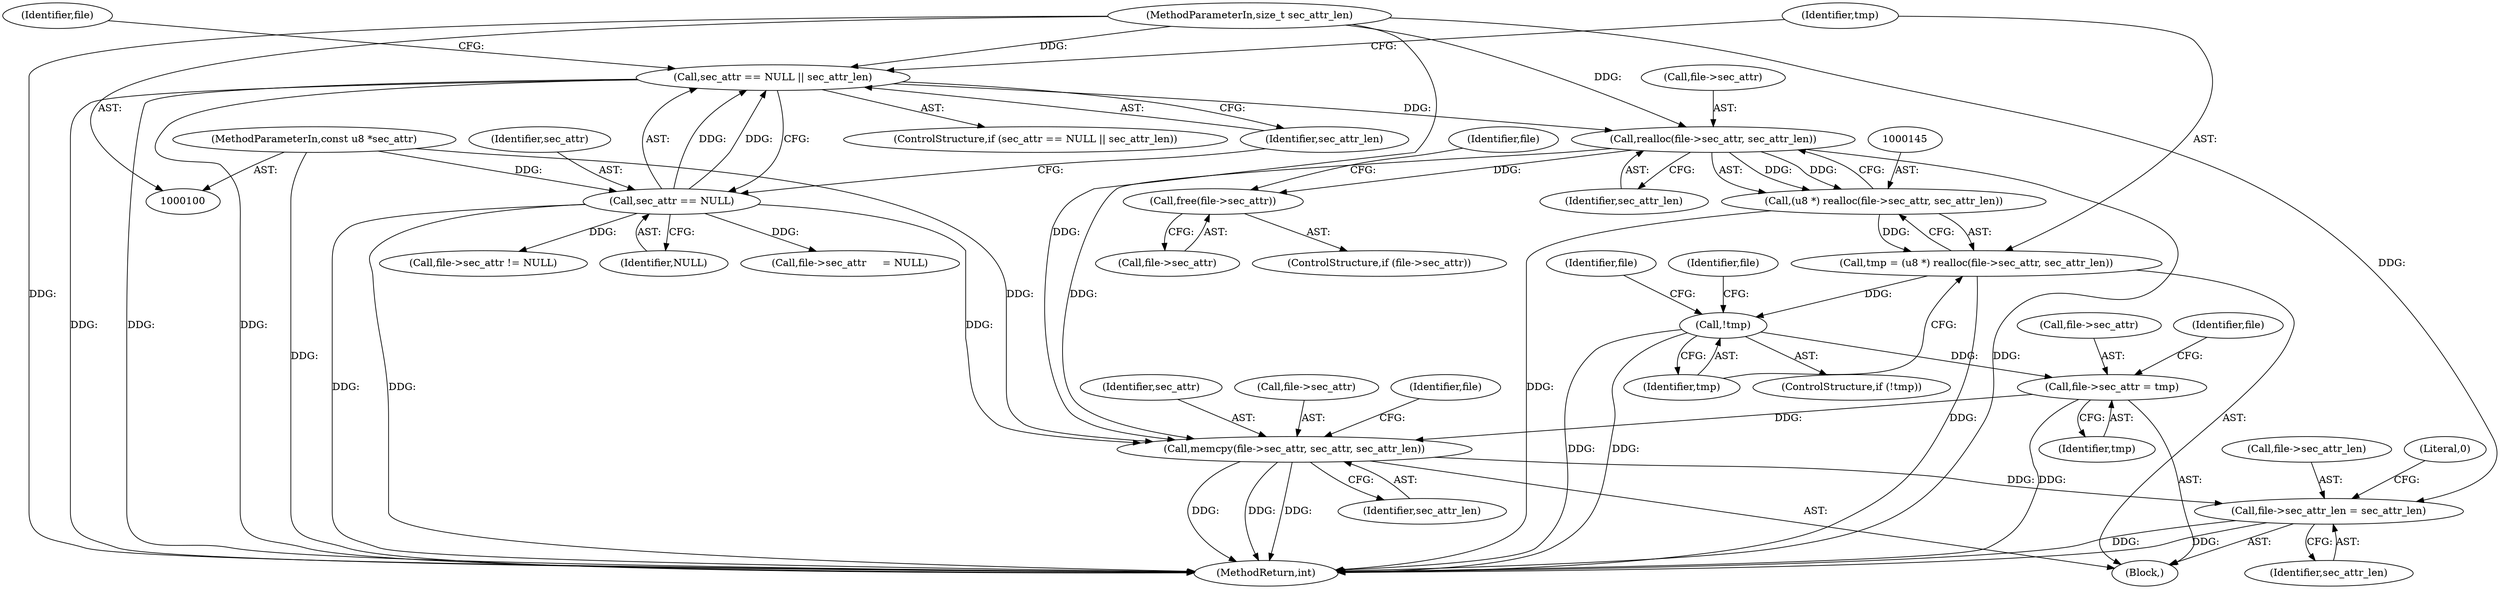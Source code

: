 digraph "0_OpenSC_360e95d45ac4123255a4c796db96337f332160ad#diff-d643a0fa169471dbf2912f4866dc49c5_7@API" {
"1000146" [label="(Call,realloc(file->sec_attr, sec_attr_len))"];
"1000114" [label="(Call,sec_attr == NULL || sec_attr_len)"];
"1000115" [label="(Call,sec_attr == NULL)"];
"1000102" [label="(MethodParameterIn,const u8 *sec_attr)"];
"1000103" [label="(MethodParameterIn,size_t sec_attr_len)"];
"1000144" [label="(Call,(u8 *) realloc(file->sec_attr, sec_attr_len))"];
"1000142" [label="(Call,tmp = (u8 *) realloc(file->sec_attr, sec_attr_len))"];
"1000152" [label="(Call,!tmp)"];
"1000175" [label="(Call,file->sec_attr = tmp)"];
"1000180" [label="(Call,memcpy(file->sec_attr, sec_attr, sec_attr_len))"];
"1000186" [label="(Call,file->sec_attr_len = sec_attr_len)"];
"1000159" [label="(Call,free(file->sec_attr))"];
"1000116" [label="(Identifier,sec_attr)"];
"1000184" [label="(Identifier,sec_attr)"];
"1000142" [label="(Call,tmp = (u8 *) realloc(file->sec_attr, sec_attr_len))"];
"1000117" [label="(Identifier,NULL)"];
"1000102" [label="(MethodParameterIn,const u8 *sec_attr)"];
"1000182" [label="(Identifier,file)"];
"1000179" [label="(Identifier,tmp)"];
"1000163" [label="(Call,file->sec_attr     = NULL)"];
"1000151" [label="(ControlStructure,if (!tmp))"];
"1000114" [label="(Call,sec_attr == NULL || sec_attr_len)"];
"1000157" [label="(Identifier,file)"];
"1000115" [label="(Call,sec_attr == NULL)"];
"1000144" [label="(Call,(u8 *) realloc(file->sec_attr, sec_attr_len))"];
"1000180" [label="(Call,memcpy(file->sec_attr, sec_attr, sec_attr_len))"];
"1000113" [label="(ControlStructure,if (sec_attr == NULL || sec_attr_len))"];
"1000118" [label="(Identifier,sec_attr_len)"];
"1000193" [label="(MethodReturn,int)"];
"1000123" [label="(Identifier,file)"];
"1000190" [label="(Identifier,sec_attr_len)"];
"1000186" [label="(Call,file->sec_attr_len = sec_attr_len)"];
"1000147" [label="(Call,file->sec_attr)"];
"1000176" [label="(Call,file->sec_attr)"];
"1000187" [label="(Call,file->sec_attr_len)"];
"1000150" [label="(Identifier,sec_attr_len)"];
"1000152" [label="(Call,!tmp)"];
"1000159" [label="(Call,free(file->sec_attr))"];
"1000165" [label="(Identifier,file)"];
"1000175" [label="(Call,file->sec_attr = tmp)"];
"1000192" [label="(Literal,0)"];
"1000185" [label="(Identifier,sec_attr_len)"];
"1000181" [label="(Call,file->sec_attr)"];
"1000177" [label="(Identifier,file)"];
"1000155" [label="(ControlStructure,if (file->sec_attr))"];
"1000103" [label="(MethodParameterIn,size_t sec_attr_len)"];
"1000143" [label="(Identifier,tmp)"];
"1000160" [label="(Call,file->sec_attr)"];
"1000146" [label="(Call,realloc(file->sec_attr, sec_attr_len))"];
"1000104" [label="(Block,)"];
"1000153" [label="(Identifier,tmp)"];
"1000121" [label="(Call,file->sec_attr != NULL)"];
"1000188" [label="(Identifier,file)"];
"1000146" -> "1000144"  [label="AST: "];
"1000146" -> "1000150"  [label="CFG: "];
"1000147" -> "1000146"  [label="AST: "];
"1000150" -> "1000146"  [label="AST: "];
"1000144" -> "1000146"  [label="CFG: "];
"1000146" -> "1000193"  [label="DDG: "];
"1000146" -> "1000144"  [label="DDG: "];
"1000146" -> "1000144"  [label="DDG: "];
"1000114" -> "1000146"  [label="DDG: "];
"1000103" -> "1000146"  [label="DDG: "];
"1000146" -> "1000159"  [label="DDG: "];
"1000146" -> "1000180"  [label="DDG: "];
"1000114" -> "1000113"  [label="AST: "];
"1000114" -> "1000115"  [label="CFG: "];
"1000114" -> "1000118"  [label="CFG: "];
"1000115" -> "1000114"  [label="AST: "];
"1000118" -> "1000114"  [label="AST: "];
"1000123" -> "1000114"  [label="CFG: "];
"1000143" -> "1000114"  [label="CFG: "];
"1000114" -> "1000193"  [label="DDG: "];
"1000114" -> "1000193"  [label="DDG: "];
"1000114" -> "1000193"  [label="DDG: "];
"1000115" -> "1000114"  [label="DDG: "];
"1000115" -> "1000114"  [label="DDG: "];
"1000103" -> "1000114"  [label="DDG: "];
"1000115" -> "1000117"  [label="CFG: "];
"1000116" -> "1000115"  [label="AST: "];
"1000117" -> "1000115"  [label="AST: "];
"1000118" -> "1000115"  [label="CFG: "];
"1000115" -> "1000193"  [label="DDG: "];
"1000115" -> "1000193"  [label="DDG: "];
"1000102" -> "1000115"  [label="DDG: "];
"1000115" -> "1000121"  [label="DDG: "];
"1000115" -> "1000163"  [label="DDG: "];
"1000115" -> "1000180"  [label="DDG: "];
"1000102" -> "1000100"  [label="AST: "];
"1000102" -> "1000193"  [label="DDG: "];
"1000102" -> "1000180"  [label="DDG: "];
"1000103" -> "1000100"  [label="AST: "];
"1000103" -> "1000193"  [label="DDG: "];
"1000103" -> "1000180"  [label="DDG: "];
"1000103" -> "1000186"  [label="DDG: "];
"1000144" -> "1000142"  [label="AST: "];
"1000145" -> "1000144"  [label="AST: "];
"1000142" -> "1000144"  [label="CFG: "];
"1000144" -> "1000193"  [label="DDG: "];
"1000144" -> "1000142"  [label="DDG: "];
"1000142" -> "1000104"  [label="AST: "];
"1000143" -> "1000142"  [label="AST: "];
"1000153" -> "1000142"  [label="CFG: "];
"1000142" -> "1000193"  [label="DDG: "];
"1000142" -> "1000152"  [label="DDG: "];
"1000152" -> "1000151"  [label="AST: "];
"1000152" -> "1000153"  [label="CFG: "];
"1000153" -> "1000152"  [label="AST: "];
"1000157" -> "1000152"  [label="CFG: "];
"1000177" -> "1000152"  [label="CFG: "];
"1000152" -> "1000193"  [label="DDG: "];
"1000152" -> "1000193"  [label="DDG: "];
"1000152" -> "1000175"  [label="DDG: "];
"1000175" -> "1000104"  [label="AST: "];
"1000175" -> "1000179"  [label="CFG: "];
"1000176" -> "1000175"  [label="AST: "];
"1000179" -> "1000175"  [label="AST: "];
"1000182" -> "1000175"  [label="CFG: "];
"1000175" -> "1000193"  [label="DDG: "];
"1000175" -> "1000180"  [label="DDG: "];
"1000180" -> "1000104"  [label="AST: "];
"1000180" -> "1000185"  [label="CFG: "];
"1000181" -> "1000180"  [label="AST: "];
"1000184" -> "1000180"  [label="AST: "];
"1000185" -> "1000180"  [label="AST: "];
"1000188" -> "1000180"  [label="CFG: "];
"1000180" -> "1000193"  [label="DDG: "];
"1000180" -> "1000193"  [label="DDG: "];
"1000180" -> "1000193"  [label="DDG: "];
"1000180" -> "1000186"  [label="DDG: "];
"1000186" -> "1000104"  [label="AST: "];
"1000186" -> "1000190"  [label="CFG: "];
"1000187" -> "1000186"  [label="AST: "];
"1000190" -> "1000186"  [label="AST: "];
"1000192" -> "1000186"  [label="CFG: "];
"1000186" -> "1000193"  [label="DDG: "];
"1000186" -> "1000193"  [label="DDG: "];
"1000159" -> "1000155"  [label="AST: "];
"1000159" -> "1000160"  [label="CFG: "];
"1000160" -> "1000159"  [label="AST: "];
"1000165" -> "1000159"  [label="CFG: "];
}
